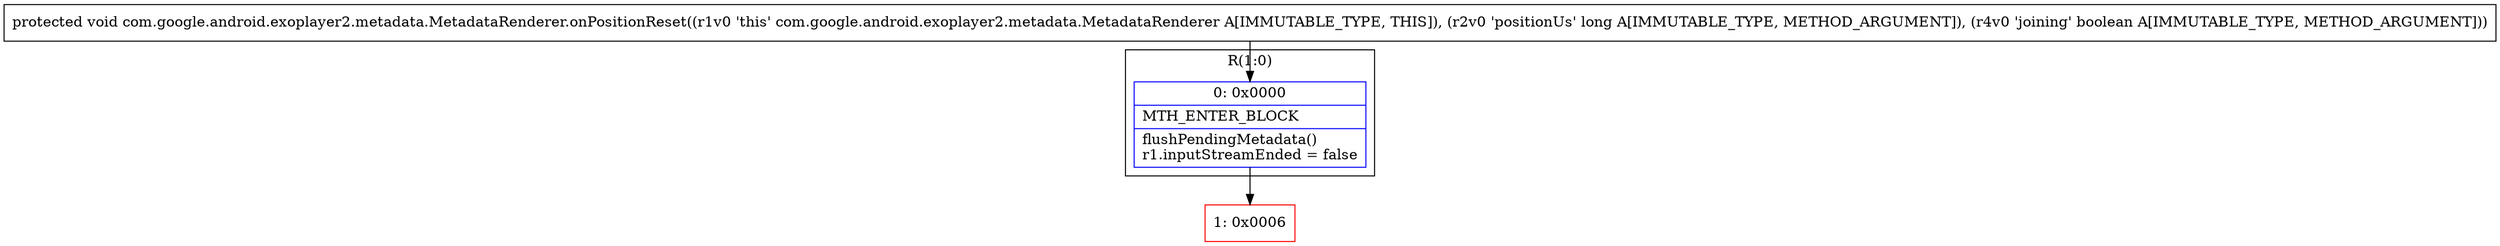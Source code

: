 digraph "CFG forcom.google.android.exoplayer2.metadata.MetadataRenderer.onPositionReset(JZ)V" {
subgraph cluster_Region_1581360788 {
label = "R(1:0)";
node [shape=record,color=blue];
Node_0 [shape=record,label="{0\:\ 0x0000|MTH_ENTER_BLOCK\l|flushPendingMetadata()\lr1.inputStreamEnded = false\l}"];
}
Node_1 [shape=record,color=red,label="{1\:\ 0x0006}"];
MethodNode[shape=record,label="{protected void com.google.android.exoplayer2.metadata.MetadataRenderer.onPositionReset((r1v0 'this' com.google.android.exoplayer2.metadata.MetadataRenderer A[IMMUTABLE_TYPE, THIS]), (r2v0 'positionUs' long A[IMMUTABLE_TYPE, METHOD_ARGUMENT]), (r4v0 'joining' boolean A[IMMUTABLE_TYPE, METHOD_ARGUMENT])) }"];
MethodNode -> Node_0;
Node_0 -> Node_1;
}

